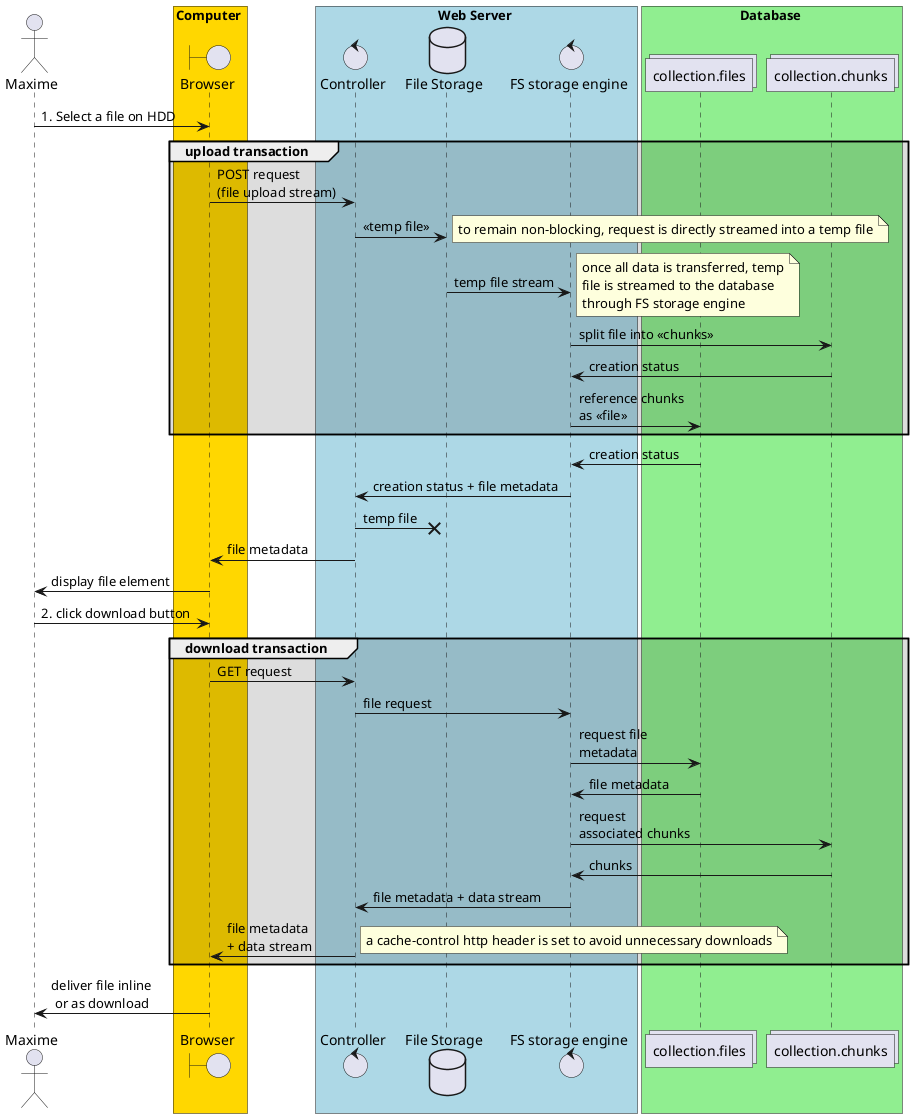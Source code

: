 @startuml
Actor Maxime as actor

box Computer #Gold
Boundary "Browser"
endbox

box Web Server #LightBlue
Control Controller
Database "File Storage" as HDD
Control "FS storage engine" as GridFS

box Database #LightGreen
Collections collection.files as files
Collections collection.chunks as chunks
endbox

actor -> Browser: 1. Select a file on HDD

group #00000022 upload transaction
Browser -> Controller: POST request\n(file upload stream)
Controller -> HDD: << temp file >>
note right: to remain non-blocking, request is directly streamed into a temp file
HDD -> GridFS: temp file stream
note right
once all data is transferred, temp
file is streamed to the database
through FS storage engine
end note
GridFS -> chunks: split file into << chunks >>
chunks -> GridFS: creation status
GridFS -> files: reference chunks\nas << file >>
end

files -> GridFS: creation status
GridFS -> Controller: creation status + file metadata
Controller ->x HDD: temp file
Controller -> Browser: file metadata
Browser -> actor: display file element
actor -> Browser: 2. click download button

group #00000022 download transaction
Browser -> Controller: GET request
Controller -> GridFS: file request
GridFS -> files: request file\nmetadata
files -> GridFS: file metadata
GridFS -> chunks: request\nassociated chunks
chunks -> GridFS: chunks
GridFS -> Controller: file metadata + data stream
Controller -> Browser: file metadata\n+ data stream
note right
a cache-control http header is set to avoid unnecessary downloads
end note
end
Browser -> actor: deliver file inline\n or as download
@enduml